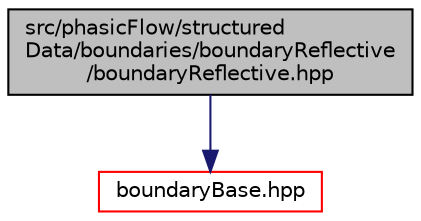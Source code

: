 digraph "src/phasicFlow/structuredData/boundaries/boundaryReflective/boundaryReflective.hpp"
{
 // LATEX_PDF_SIZE
  edge [fontname="Helvetica",fontsize="10",labelfontname="Helvetica",labelfontsize="10"];
  node [fontname="Helvetica",fontsize="10",shape=record];
  Node1 [label="src/phasicFlow/structured\lData/boundaries/boundaryReflective\l/boundaryReflective.hpp",height=0.2,width=0.4,color="black", fillcolor="grey75", style="filled", fontcolor="black",tooltip=" "];
  Node1 -> Node2 [color="midnightblue",fontsize="10",style="solid",fontname="Helvetica"];
  Node2 [label="boundaryBase.hpp",height=0.2,width=0.4,color="red", fillcolor="white", style="filled",URL="$boundaryBase_8hpp.html",tooltip=" "];
}
